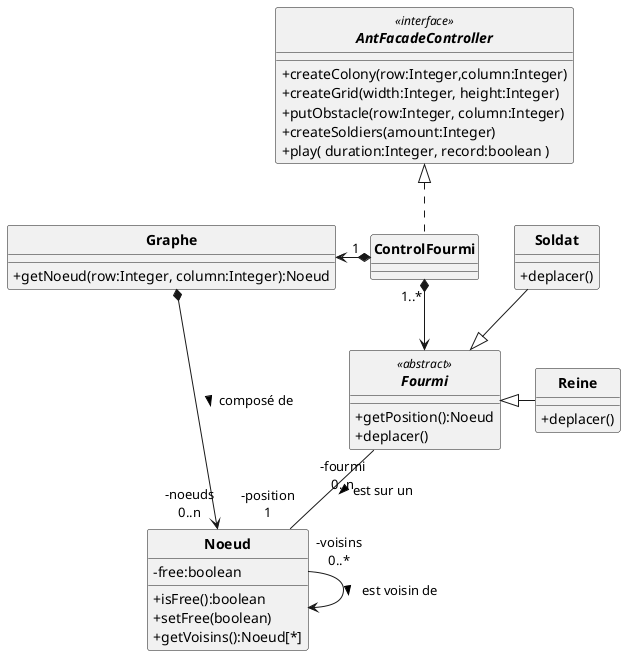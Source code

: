 @startuml
'https://plantuml.com/sequence-diagram
allow_mixing
skinparam style strictuml
skinparam classAttributeIconSize 0
skinparam circledCharacterRadius 0
skinparam circledCharacterFontSize 0
skinparam classFontStyle Bold
'autonumber

'Controleur
interface AntFacadeController <<interface>> {
    '+setParameters( evaporationParam:Integer, foodParam:Integer, pheromoneParam:Integer )
    +createColony(row:Integer,column:Integer)
    +createGrid(width:Integer, height:Integer)
    +putObstacle(row:Integer, column:Integer)
    '+putFood( row:Integer, column:Integer, quantity:Integer);
    '+createWorkers( amount:Integer )
    +createSoldiers(amount:Integer)
    '+setAntFile(antLogFile:String);
    +play( duration:Integer, record:boolean )
}

class Noeud {
    -free:boolean
    +isFree():boolean
    +setFree(boolean)
    +getVoisins():Noeud[*]
}

abstract Fourmi <<abstract>> {
    +getPosition():Noeud
    +deplacer()
}
class Reine{
    +deplacer()

}
class Soldat{
    +deplacer()
}


'class Graphe implements AntFacadeController{
class ControlFourmi implements AntFacadeController{

}

class ControlFourmi{
}

class Graphe{
 +getNoeud(row:Integer, column:Integer):Noeud
}


Soldat --|> Fourmi
Reine -l-|> Fourmi

ControlFourmi "1 " *-l-> Graphe
ControlFourmi "1..*" *--> Fourmi

Graphe *-r-> "-noeuds\n0..n" Noeud : composé de >
Fourmi "-fourmi\n0..n" -- "-position\n1" Noeud  : est sur un >
Noeud "-voisins\n0..*" -> Noeud : est voisin de >

@enduml
